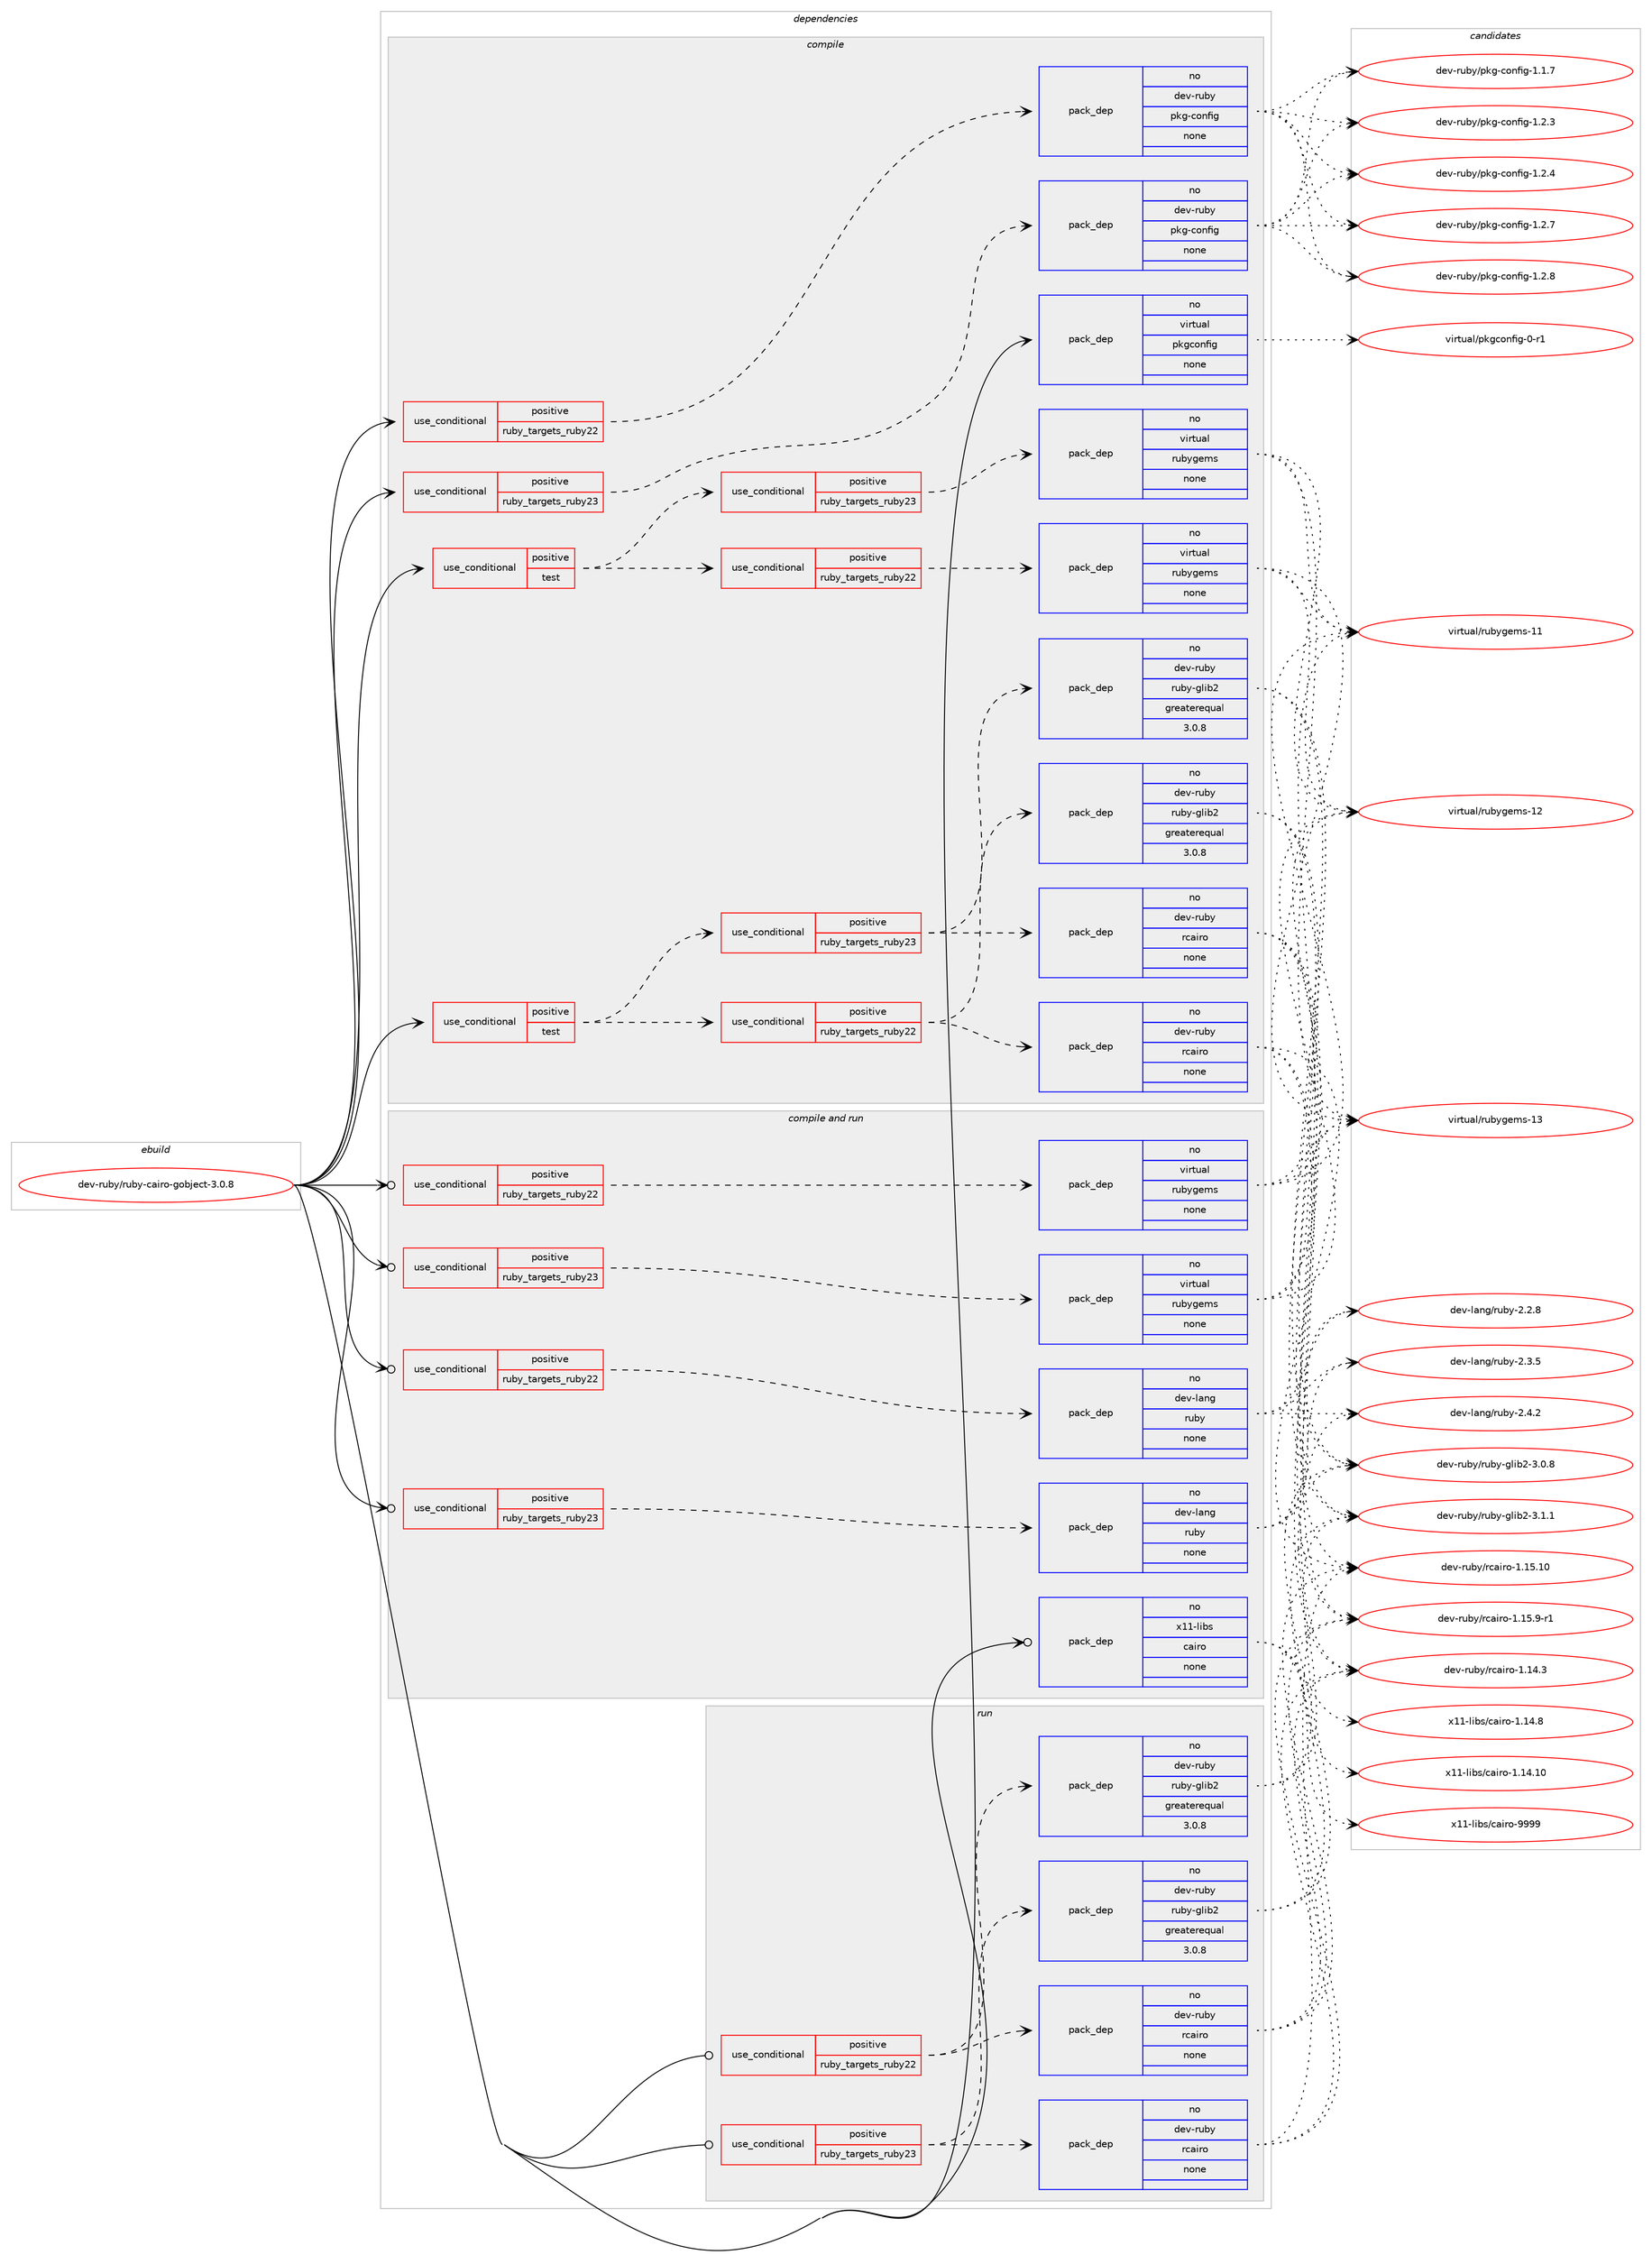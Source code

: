 digraph prolog {

# *************
# Graph options
# *************

newrank=true;
concentrate=true;
compound=true;
graph [rankdir=LR,fontname=Helvetica,fontsize=10,ranksep=1.5];#, ranksep=2.5, nodesep=0.2];
edge  [arrowhead=vee];
node  [fontname=Helvetica,fontsize=10];

# **********
# The ebuild
# **********

subgraph cluster_leftcol {
color=gray;
rank=same;
label=<<i>ebuild</i>>;
id [label="dev-ruby/ruby-cairo-gobject-3.0.8", color=red, width=4, href="../dev-ruby/ruby-cairo-gobject-3.0.8.svg"];
}

# ****************
# The dependencies
# ****************

subgraph cluster_midcol {
color=gray;
label=<<i>dependencies</i>>;
subgraph cluster_compile {
fillcolor="#eeeeee";
style=filled;
label=<<i>compile</i>>;
subgraph cond70487 {
dependency265399 [label=<<TABLE BORDER="0" CELLBORDER="1" CELLSPACING="0" CELLPADDING="4"><TR><TD ROWSPAN="3" CELLPADDING="10">use_conditional</TD></TR><TR><TD>positive</TD></TR><TR><TD>ruby_targets_ruby22</TD></TR></TABLE>>, shape=none, color=red];
subgraph pack190798 {
dependency265400 [label=<<TABLE BORDER="0" CELLBORDER="1" CELLSPACING="0" CELLPADDING="4" WIDTH="220"><TR><TD ROWSPAN="6" CELLPADDING="30">pack_dep</TD></TR><TR><TD WIDTH="110">no</TD></TR><TR><TD>dev-ruby</TD></TR><TR><TD>pkg-config</TD></TR><TR><TD>none</TD></TR><TR><TD></TD></TR></TABLE>>, shape=none, color=blue];
}
dependency265399:e -> dependency265400:w [weight=20,style="dashed",arrowhead="vee"];
}
id:e -> dependency265399:w [weight=20,style="solid",arrowhead="vee"];
subgraph cond70488 {
dependency265401 [label=<<TABLE BORDER="0" CELLBORDER="1" CELLSPACING="0" CELLPADDING="4"><TR><TD ROWSPAN="3" CELLPADDING="10">use_conditional</TD></TR><TR><TD>positive</TD></TR><TR><TD>ruby_targets_ruby23</TD></TR></TABLE>>, shape=none, color=red];
subgraph pack190799 {
dependency265402 [label=<<TABLE BORDER="0" CELLBORDER="1" CELLSPACING="0" CELLPADDING="4" WIDTH="220"><TR><TD ROWSPAN="6" CELLPADDING="30">pack_dep</TD></TR><TR><TD WIDTH="110">no</TD></TR><TR><TD>dev-ruby</TD></TR><TR><TD>pkg-config</TD></TR><TR><TD>none</TD></TR><TR><TD></TD></TR></TABLE>>, shape=none, color=blue];
}
dependency265401:e -> dependency265402:w [weight=20,style="dashed",arrowhead="vee"];
}
id:e -> dependency265401:w [weight=20,style="solid",arrowhead="vee"];
subgraph cond70489 {
dependency265403 [label=<<TABLE BORDER="0" CELLBORDER="1" CELLSPACING="0" CELLPADDING="4"><TR><TD ROWSPAN="3" CELLPADDING="10">use_conditional</TD></TR><TR><TD>positive</TD></TR><TR><TD>test</TD></TR></TABLE>>, shape=none, color=red];
subgraph cond70490 {
dependency265404 [label=<<TABLE BORDER="0" CELLBORDER="1" CELLSPACING="0" CELLPADDING="4"><TR><TD ROWSPAN="3" CELLPADDING="10">use_conditional</TD></TR><TR><TD>positive</TD></TR><TR><TD>ruby_targets_ruby22</TD></TR></TABLE>>, shape=none, color=red];
subgraph pack190800 {
dependency265405 [label=<<TABLE BORDER="0" CELLBORDER="1" CELLSPACING="0" CELLPADDING="4" WIDTH="220"><TR><TD ROWSPAN="6" CELLPADDING="30">pack_dep</TD></TR><TR><TD WIDTH="110">no</TD></TR><TR><TD>dev-ruby</TD></TR><TR><TD>rcairo</TD></TR><TR><TD>none</TD></TR><TR><TD></TD></TR></TABLE>>, shape=none, color=blue];
}
dependency265404:e -> dependency265405:w [weight=20,style="dashed",arrowhead="vee"];
subgraph pack190801 {
dependency265406 [label=<<TABLE BORDER="0" CELLBORDER="1" CELLSPACING="0" CELLPADDING="4" WIDTH="220"><TR><TD ROWSPAN="6" CELLPADDING="30">pack_dep</TD></TR><TR><TD WIDTH="110">no</TD></TR><TR><TD>dev-ruby</TD></TR><TR><TD>ruby-glib2</TD></TR><TR><TD>greaterequal</TD></TR><TR><TD>3.0.8</TD></TR></TABLE>>, shape=none, color=blue];
}
dependency265404:e -> dependency265406:w [weight=20,style="dashed",arrowhead="vee"];
}
dependency265403:e -> dependency265404:w [weight=20,style="dashed",arrowhead="vee"];
subgraph cond70491 {
dependency265407 [label=<<TABLE BORDER="0" CELLBORDER="1" CELLSPACING="0" CELLPADDING="4"><TR><TD ROWSPAN="3" CELLPADDING="10">use_conditional</TD></TR><TR><TD>positive</TD></TR><TR><TD>ruby_targets_ruby23</TD></TR></TABLE>>, shape=none, color=red];
subgraph pack190802 {
dependency265408 [label=<<TABLE BORDER="0" CELLBORDER="1" CELLSPACING="0" CELLPADDING="4" WIDTH="220"><TR><TD ROWSPAN="6" CELLPADDING="30">pack_dep</TD></TR><TR><TD WIDTH="110">no</TD></TR><TR><TD>dev-ruby</TD></TR><TR><TD>rcairo</TD></TR><TR><TD>none</TD></TR><TR><TD></TD></TR></TABLE>>, shape=none, color=blue];
}
dependency265407:e -> dependency265408:w [weight=20,style="dashed",arrowhead="vee"];
subgraph pack190803 {
dependency265409 [label=<<TABLE BORDER="0" CELLBORDER="1" CELLSPACING="0" CELLPADDING="4" WIDTH="220"><TR><TD ROWSPAN="6" CELLPADDING="30">pack_dep</TD></TR><TR><TD WIDTH="110">no</TD></TR><TR><TD>dev-ruby</TD></TR><TR><TD>ruby-glib2</TD></TR><TR><TD>greaterequal</TD></TR><TR><TD>3.0.8</TD></TR></TABLE>>, shape=none, color=blue];
}
dependency265407:e -> dependency265409:w [weight=20,style="dashed",arrowhead="vee"];
}
dependency265403:e -> dependency265407:w [weight=20,style="dashed",arrowhead="vee"];
}
id:e -> dependency265403:w [weight=20,style="solid",arrowhead="vee"];
subgraph cond70492 {
dependency265410 [label=<<TABLE BORDER="0" CELLBORDER="1" CELLSPACING="0" CELLPADDING="4"><TR><TD ROWSPAN="3" CELLPADDING="10">use_conditional</TD></TR><TR><TD>positive</TD></TR><TR><TD>test</TD></TR></TABLE>>, shape=none, color=red];
subgraph cond70493 {
dependency265411 [label=<<TABLE BORDER="0" CELLBORDER="1" CELLSPACING="0" CELLPADDING="4"><TR><TD ROWSPAN="3" CELLPADDING="10">use_conditional</TD></TR><TR><TD>positive</TD></TR><TR><TD>ruby_targets_ruby22</TD></TR></TABLE>>, shape=none, color=red];
subgraph pack190804 {
dependency265412 [label=<<TABLE BORDER="0" CELLBORDER="1" CELLSPACING="0" CELLPADDING="4" WIDTH="220"><TR><TD ROWSPAN="6" CELLPADDING="30">pack_dep</TD></TR><TR><TD WIDTH="110">no</TD></TR><TR><TD>virtual</TD></TR><TR><TD>rubygems</TD></TR><TR><TD>none</TD></TR><TR><TD></TD></TR></TABLE>>, shape=none, color=blue];
}
dependency265411:e -> dependency265412:w [weight=20,style="dashed",arrowhead="vee"];
}
dependency265410:e -> dependency265411:w [weight=20,style="dashed",arrowhead="vee"];
subgraph cond70494 {
dependency265413 [label=<<TABLE BORDER="0" CELLBORDER="1" CELLSPACING="0" CELLPADDING="4"><TR><TD ROWSPAN="3" CELLPADDING="10">use_conditional</TD></TR><TR><TD>positive</TD></TR><TR><TD>ruby_targets_ruby23</TD></TR></TABLE>>, shape=none, color=red];
subgraph pack190805 {
dependency265414 [label=<<TABLE BORDER="0" CELLBORDER="1" CELLSPACING="0" CELLPADDING="4" WIDTH="220"><TR><TD ROWSPAN="6" CELLPADDING="30">pack_dep</TD></TR><TR><TD WIDTH="110">no</TD></TR><TR><TD>virtual</TD></TR><TR><TD>rubygems</TD></TR><TR><TD>none</TD></TR><TR><TD></TD></TR></TABLE>>, shape=none, color=blue];
}
dependency265413:e -> dependency265414:w [weight=20,style="dashed",arrowhead="vee"];
}
dependency265410:e -> dependency265413:w [weight=20,style="dashed",arrowhead="vee"];
}
id:e -> dependency265410:w [weight=20,style="solid",arrowhead="vee"];
subgraph pack190806 {
dependency265415 [label=<<TABLE BORDER="0" CELLBORDER="1" CELLSPACING="0" CELLPADDING="4" WIDTH="220"><TR><TD ROWSPAN="6" CELLPADDING="30">pack_dep</TD></TR><TR><TD WIDTH="110">no</TD></TR><TR><TD>virtual</TD></TR><TR><TD>pkgconfig</TD></TR><TR><TD>none</TD></TR><TR><TD></TD></TR></TABLE>>, shape=none, color=blue];
}
id:e -> dependency265415:w [weight=20,style="solid",arrowhead="vee"];
}
subgraph cluster_compileandrun {
fillcolor="#eeeeee";
style=filled;
label=<<i>compile and run</i>>;
subgraph cond70495 {
dependency265416 [label=<<TABLE BORDER="0" CELLBORDER="1" CELLSPACING="0" CELLPADDING="4"><TR><TD ROWSPAN="3" CELLPADDING="10">use_conditional</TD></TR><TR><TD>positive</TD></TR><TR><TD>ruby_targets_ruby22</TD></TR></TABLE>>, shape=none, color=red];
subgraph pack190807 {
dependency265417 [label=<<TABLE BORDER="0" CELLBORDER="1" CELLSPACING="0" CELLPADDING="4" WIDTH="220"><TR><TD ROWSPAN="6" CELLPADDING="30">pack_dep</TD></TR><TR><TD WIDTH="110">no</TD></TR><TR><TD>dev-lang</TD></TR><TR><TD>ruby</TD></TR><TR><TD>none</TD></TR><TR><TD></TD></TR></TABLE>>, shape=none, color=blue];
}
dependency265416:e -> dependency265417:w [weight=20,style="dashed",arrowhead="vee"];
}
id:e -> dependency265416:w [weight=20,style="solid",arrowhead="odotvee"];
subgraph cond70496 {
dependency265418 [label=<<TABLE BORDER="0" CELLBORDER="1" CELLSPACING="0" CELLPADDING="4"><TR><TD ROWSPAN="3" CELLPADDING="10">use_conditional</TD></TR><TR><TD>positive</TD></TR><TR><TD>ruby_targets_ruby22</TD></TR></TABLE>>, shape=none, color=red];
subgraph pack190808 {
dependency265419 [label=<<TABLE BORDER="0" CELLBORDER="1" CELLSPACING="0" CELLPADDING="4" WIDTH="220"><TR><TD ROWSPAN="6" CELLPADDING="30">pack_dep</TD></TR><TR><TD WIDTH="110">no</TD></TR><TR><TD>virtual</TD></TR><TR><TD>rubygems</TD></TR><TR><TD>none</TD></TR><TR><TD></TD></TR></TABLE>>, shape=none, color=blue];
}
dependency265418:e -> dependency265419:w [weight=20,style="dashed",arrowhead="vee"];
}
id:e -> dependency265418:w [weight=20,style="solid",arrowhead="odotvee"];
subgraph cond70497 {
dependency265420 [label=<<TABLE BORDER="0" CELLBORDER="1" CELLSPACING="0" CELLPADDING="4"><TR><TD ROWSPAN="3" CELLPADDING="10">use_conditional</TD></TR><TR><TD>positive</TD></TR><TR><TD>ruby_targets_ruby23</TD></TR></TABLE>>, shape=none, color=red];
subgraph pack190809 {
dependency265421 [label=<<TABLE BORDER="0" CELLBORDER="1" CELLSPACING="0" CELLPADDING="4" WIDTH="220"><TR><TD ROWSPAN="6" CELLPADDING="30">pack_dep</TD></TR><TR><TD WIDTH="110">no</TD></TR><TR><TD>dev-lang</TD></TR><TR><TD>ruby</TD></TR><TR><TD>none</TD></TR><TR><TD></TD></TR></TABLE>>, shape=none, color=blue];
}
dependency265420:e -> dependency265421:w [weight=20,style="dashed",arrowhead="vee"];
}
id:e -> dependency265420:w [weight=20,style="solid",arrowhead="odotvee"];
subgraph cond70498 {
dependency265422 [label=<<TABLE BORDER="0" CELLBORDER="1" CELLSPACING="0" CELLPADDING="4"><TR><TD ROWSPAN="3" CELLPADDING="10">use_conditional</TD></TR><TR><TD>positive</TD></TR><TR><TD>ruby_targets_ruby23</TD></TR></TABLE>>, shape=none, color=red];
subgraph pack190810 {
dependency265423 [label=<<TABLE BORDER="0" CELLBORDER="1" CELLSPACING="0" CELLPADDING="4" WIDTH="220"><TR><TD ROWSPAN="6" CELLPADDING="30">pack_dep</TD></TR><TR><TD WIDTH="110">no</TD></TR><TR><TD>virtual</TD></TR><TR><TD>rubygems</TD></TR><TR><TD>none</TD></TR><TR><TD></TD></TR></TABLE>>, shape=none, color=blue];
}
dependency265422:e -> dependency265423:w [weight=20,style="dashed",arrowhead="vee"];
}
id:e -> dependency265422:w [weight=20,style="solid",arrowhead="odotvee"];
subgraph pack190811 {
dependency265424 [label=<<TABLE BORDER="0" CELLBORDER="1" CELLSPACING="0" CELLPADDING="4" WIDTH="220"><TR><TD ROWSPAN="6" CELLPADDING="30">pack_dep</TD></TR><TR><TD WIDTH="110">no</TD></TR><TR><TD>x11-libs</TD></TR><TR><TD>cairo</TD></TR><TR><TD>none</TD></TR><TR><TD></TD></TR></TABLE>>, shape=none, color=blue];
}
id:e -> dependency265424:w [weight=20,style="solid",arrowhead="odotvee"];
}
subgraph cluster_run {
fillcolor="#eeeeee";
style=filled;
label=<<i>run</i>>;
subgraph cond70499 {
dependency265425 [label=<<TABLE BORDER="0" CELLBORDER="1" CELLSPACING="0" CELLPADDING="4"><TR><TD ROWSPAN="3" CELLPADDING="10">use_conditional</TD></TR><TR><TD>positive</TD></TR><TR><TD>ruby_targets_ruby22</TD></TR></TABLE>>, shape=none, color=red];
subgraph pack190812 {
dependency265426 [label=<<TABLE BORDER="0" CELLBORDER="1" CELLSPACING="0" CELLPADDING="4" WIDTH="220"><TR><TD ROWSPAN="6" CELLPADDING="30">pack_dep</TD></TR><TR><TD WIDTH="110">no</TD></TR><TR><TD>dev-ruby</TD></TR><TR><TD>rcairo</TD></TR><TR><TD>none</TD></TR><TR><TD></TD></TR></TABLE>>, shape=none, color=blue];
}
dependency265425:e -> dependency265426:w [weight=20,style="dashed",arrowhead="vee"];
subgraph pack190813 {
dependency265427 [label=<<TABLE BORDER="0" CELLBORDER="1" CELLSPACING="0" CELLPADDING="4" WIDTH="220"><TR><TD ROWSPAN="6" CELLPADDING="30">pack_dep</TD></TR><TR><TD WIDTH="110">no</TD></TR><TR><TD>dev-ruby</TD></TR><TR><TD>ruby-glib2</TD></TR><TR><TD>greaterequal</TD></TR><TR><TD>3.0.8</TD></TR></TABLE>>, shape=none, color=blue];
}
dependency265425:e -> dependency265427:w [weight=20,style="dashed",arrowhead="vee"];
}
id:e -> dependency265425:w [weight=20,style="solid",arrowhead="odot"];
subgraph cond70500 {
dependency265428 [label=<<TABLE BORDER="0" CELLBORDER="1" CELLSPACING="0" CELLPADDING="4"><TR><TD ROWSPAN="3" CELLPADDING="10">use_conditional</TD></TR><TR><TD>positive</TD></TR><TR><TD>ruby_targets_ruby23</TD></TR></TABLE>>, shape=none, color=red];
subgraph pack190814 {
dependency265429 [label=<<TABLE BORDER="0" CELLBORDER="1" CELLSPACING="0" CELLPADDING="4" WIDTH="220"><TR><TD ROWSPAN="6" CELLPADDING="30">pack_dep</TD></TR><TR><TD WIDTH="110">no</TD></TR><TR><TD>dev-ruby</TD></TR><TR><TD>rcairo</TD></TR><TR><TD>none</TD></TR><TR><TD></TD></TR></TABLE>>, shape=none, color=blue];
}
dependency265428:e -> dependency265429:w [weight=20,style="dashed",arrowhead="vee"];
subgraph pack190815 {
dependency265430 [label=<<TABLE BORDER="0" CELLBORDER="1" CELLSPACING="0" CELLPADDING="4" WIDTH="220"><TR><TD ROWSPAN="6" CELLPADDING="30">pack_dep</TD></TR><TR><TD WIDTH="110">no</TD></TR><TR><TD>dev-ruby</TD></TR><TR><TD>ruby-glib2</TD></TR><TR><TD>greaterequal</TD></TR><TR><TD>3.0.8</TD></TR></TABLE>>, shape=none, color=blue];
}
dependency265428:e -> dependency265430:w [weight=20,style="dashed",arrowhead="vee"];
}
id:e -> dependency265428:w [weight=20,style="solid",arrowhead="odot"];
}
}

# **************
# The candidates
# **************

subgraph cluster_choices {
rank=same;
color=gray;
label=<<i>candidates</i>>;

subgraph choice190798 {
color=black;
nodesep=1;
choice1001011184511411798121471121071034599111110102105103454946494655 [label="dev-ruby/pkg-config-1.1.7", color=red, width=4,href="../dev-ruby/pkg-config-1.1.7.svg"];
choice1001011184511411798121471121071034599111110102105103454946504651 [label="dev-ruby/pkg-config-1.2.3", color=red, width=4,href="../dev-ruby/pkg-config-1.2.3.svg"];
choice1001011184511411798121471121071034599111110102105103454946504652 [label="dev-ruby/pkg-config-1.2.4", color=red, width=4,href="../dev-ruby/pkg-config-1.2.4.svg"];
choice1001011184511411798121471121071034599111110102105103454946504655 [label="dev-ruby/pkg-config-1.2.7", color=red, width=4,href="../dev-ruby/pkg-config-1.2.7.svg"];
choice1001011184511411798121471121071034599111110102105103454946504656 [label="dev-ruby/pkg-config-1.2.8", color=red, width=4,href="../dev-ruby/pkg-config-1.2.8.svg"];
dependency265400:e -> choice1001011184511411798121471121071034599111110102105103454946494655:w [style=dotted,weight="100"];
dependency265400:e -> choice1001011184511411798121471121071034599111110102105103454946504651:w [style=dotted,weight="100"];
dependency265400:e -> choice1001011184511411798121471121071034599111110102105103454946504652:w [style=dotted,weight="100"];
dependency265400:e -> choice1001011184511411798121471121071034599111110102105103454946504655:w [style=dotted,weight="100"];
dependency265400:e -> choice1001011184511411798121471121071034599111110102105103454946504656:w [style=dotted,weight="100"];
}
subgraph choice190799 {
color=black;
nodesep=1;
choice1001011184511411798121471121071034599111110102105103454946494655 [label="dev-ruby/pkg-config-1.1.7", color=red, width=4,href="../dev-ruby/pkg-config-1.1.7.svg"];
choice1001011184511411798121471121071034599111110102105103454946504651 [label="dev-ruby/pkg-config-1.2.3", color=red, width=4,href="../dev-ruby/pkg-config-1.2.3.svg"];
choice1001011184511411798121471121071034599111110102105103454946504652 [label="dev-ruby/pkg-config-1.2.4", color=red, width=4,href="../dev-ruby/pkg-config-1.2.4.svg"];
choice1001011184511411798121471121071034599111110102105103454946504655 [label="dev-ruby/pkg-config-1.2.7", color=red, width=4,href="../dev-ruby/pkg-config-1.2.7.svg"];
choice1001011184511411798121471121071034599111110102105103454946504656 [label="dev-ruby/pkg-config-1.2.8", color=red, width=4,href="../dev-ruby/pkg-config-1.2.8.svg"];
dependency265402:e -> choice1001011184511411798121471121071034599111110102105103454946494655:w [style=dotted,weight="100"];
dependency265402:e -> choice1001011184511411798121471121071034599111110102105103454946504651:w [style=dotted,weight="100"];
dependency265402:e -> choice1001011184511411798121471121071034599111110102105103454946504652:w [style=dotted,weight="100"];
dependency265402:e -> choice1001011184511411798121471121071034599111110102105103454946504655:w [style=dotted,weight="100"];
dependency265402:e -> choice1001011184511411798121471121071034599111110102105103454946504656:w [style=dotted,weight="100"];
}
subgraph choice190800 {
color=black;
nodesep=1;
choice100101118451141179812147114999710511411145494649524651 [label="dev-ruby/rcairo-1.14.3", color=red, width=4,href="../dev-ruby/rcairo-1.14.3.svg"];
choice10010111845114117981214711499971051141114549464953464948 [label="dev-ruby/rcairo-1.15.10", color=red, width=4,href="../dev-ruby/rcairo-1.15.10.svg"];
choice1001011184511411798121471149997105114111454946495346574511449 [label="dev-ruby/rcairo-1.15.9-r1", color=red, width=4,href="../dev-ruby/rcairo-1.15.9-r1.svg"];
dependency265405:e -> choice100101118451141179812147114999710511411145494649524651:w [style=dotted,weight="100"];
dependency265405:e -> choice10010111845114117981214711499971051141114549464953464948:w [style=dotted,weight="100"];
dependency265405:e -> choice1001011184511411798121471149997105114111454946495346574511449:w [style=dotted,weight="100"];
}
subgraph choice190801 {
color=black;
nodesep=1;
choice10010111845114117981214711411798121451031081059850455146484656 [label="dev-ruby/ruby-glib2-3.0.8", color=red, width=4,href="../dev-ruby/ruby-glib2-3.0.8.svg"];
choice10010111845114117981214711411798121451031081059850455146494649 [label="dev-ruby/ruby-glib2-3.1.1", color=red, width=4,href="../dev-ruby/ruby-glib2-3.1.1.svg"];
dependency265406:e -> choice10010111845114117981214711411798121451031081059850455146484656:w [style=dotted,weight="100"];
dependency265406:e -> choice10010111845114117981214711411798121451031081059850455146494649:w [style=dotted,weight="100"];
}
subgraph choice190802 {
color=black;
nodesep=1;
choice100101118451141179812147114999710511411145494649524651 [label="dev-ruby/rcairo-1.14.3", color=red, width=4,href="../dev-ruby/rcairo-1.14.3.svg"];
choice10010111845114117981214711499971051141114549464953464948 [label="dev-ruby/rcairo-1.15.10", color=red, width=4,href="../dev-ruby/rcairo-1.15.10.svg"];
choice1001011184511411798121471149997105114111454946495346574511449 [label="dev-ruby/rcairo-1.15.9-r1", color=red, width=4,href="../dev-ruby/rcairo-1.15.9-r1.svg"];
dependency265408:e -> choice100101118451141179812147114999710511411145494649524651:w [style=dotted,weight="100"];
dependency265408:e -> choice10010111845114117981214711499971051141114549464953464948:w [style=dotted,weight="100"];
dependency265408:e -> choice1001011184511411798121471149997105114111454946495346574511449:w [style=dotted,weight="100"];
}
subgraph choice190803 {
color=black;
nodesep=1;
choice10010111845114117981214711411798121451031081059850455146484656 [label="dev-ruby/ruby-glib2-3.0.8", color=red, width=4,href="../dev-ruby/ruby-glib2-3.0.8.svg"];
choice10010111845114117981214711411798121451031081059850455146494649 [label="dev-ruby/ruby-glib2-3.1.1", color=red, width=4,href="../dev-ruby/ruby-glib2-3.1.1.svg"];
dependency265409:e -> choice10010111845114117981214711411798121451031081059850455146484656:w [style=dotted,weight="100"];
dependency265409:e -> choice10010111845114117981214711411798121451031081059850455146494649:w [style=dotted,weight="100"];
}
subgraph choice190804 {
color=black;
nodesep=1;
choice118105114116117971084711411798121103101109115454949 [label="virtual/rubygems-11", color=red, width=4,href="../virtual/rubygems-11.svg"];
choice118105114116117971084711411798121103101109115454950 [label="virtual/rubygems-12", color=red, width=4,href="../virtual/rubygems-12.svg"];
choice118105114116117971084711411798121103101109115454951 [label="virtual/rubygems-13", color=red, width=4,href="../virtual/rubygems-13.svg"];
dependency265412:e -> choice118105114116117971084711411798121103101109115454949:w [style=dotted,weight="100"];
dependency265412:e -> choice118105114116117971084711411798121103101109115454950:w [style=dotted,weight="100"];
dependency265412:e -> choice118105114116117971084711411798121103101109115454951:w [style=dotted,weight="100"];
}
subgraph choice190805 {
color=black;
nodesep=1;
choice118105114116117971084711411798121103101109115454949 [label="virtual/rubygems-11", color=red, width=4,href="../virtual/rubygems-11.svg"];
choice118105114116117971084711411798121103101109115454950 [label="virtual/rubygems-12", color=red, width=4,href="../virtual/rubygems-12.svg"];
choice118105114116117971084711411798121103101109115454951 [label="virtual/rubygems-13", color=red, width=4,href="../virtual/rubygems-13.svg"];
dependency265414:e -> choice118105114116117971084711411798121103101109115454949:w [style=dotted,weight="100"];
dependency265414:e -> choice118105114116117971084711411798121103101109115454950:w [style=dotted,weight="100"];
dependency265414:e -> choice118105114116117971084711411798121103101109115454951:w [style=dotted,weight="100"];
}
subgraph choice190806 {
color=black;
nodesep=1;
choice11810511411611797108471121071039911111010210510345484511449 [label="virtual/pkgconfig-0-r1", color=red, width=4,href="../virtual/pkgconfig-0-r1.svg"];
dependency265415:e -> choice11810511411611797108471121071039911111010210510345484511449:w [style=dotted,weight="100"];
}
subgraph choice190807 {
color=black;
nodesep=1;
choice10010111845108971101034711411798121455046504656 [label="dev-lang/ruby-2.2.8", color=red, width=4,href="../dev-lang/ruby-2.2.8.svg"];
choice10010111845108971101034711411798121455046514653 [label="dev-lang/ruby-2.3.5", color=red, width=4,href="../dev-lang/ruby-2.3.5.svg"];
choice10010111845108971101034711411798121455046524650 [label="dev-lang/ruby-2.4.2", color=red, width=4,href="../dev-lang/ruby-2.4.2.svg"];
dependency265417:e -> choice10010111845108971101034711411798121455046504656:w [style=dotted,weight="100"];
dependency265417:e -> choice10010111845108971101034711411798121455046514653:w [style=dotted,weight="100"];
dependency265417:e -> choice10010111845108971101034711411798121455046524650:w [style=dotted,weight="100"];
}
subgraph choice190808 {
color=black;
nodesep=1;
choice118105114116117971084711411798121103101109115454949 [label="virtual/rubygems-11", color=red, width=4,href="../virtual/rubygems-11.svg"];
choice118105114116117971084711411798121103101109115454950 [label="virtual/rubygems-12", color=red, width=4,href="../virtual/rubygems-12.svg"];
choice118105114116117971084711411798121103101109115454951 [label="virtual/rubygems-13", color=red, width=4,href="../virtual/rubygems-13.svg"];
dependency265419:e -> choice118105114116117971084711411798121103101109115454949:w [style=dotted,weight="100"];
dependency265419:e -> choice118105114116117971084711411798121103101109115454950:w [style=dotted,weight="100"];
dependency265419:e -> choice118105114116117971084711411798121103101109115454951:w [style=dotted,weight="100"];
}
subgraph choice190809 {
color=black;
nodesep=1;
choice10010111845108971101034711411798121455046504656 [label="dev-lang/ruby-2.2.8", color=red, width=4,href="../dev-lang/ruby-2.2.8.svg"];
choice10010111845108971101034711411798121455046514653 [label="dev-lang/ruby-2.3.5", color=red, width=4,href="../dev-lang/ruby-2.3.5.svg"];
choice10010111845108971101034711411798121455046524650 [label="dev-lang/ruby-2.4.2", color=red, width=4,href="../dev-lang/ruby-2.4.2.svg"];
dependency265421:e -> choice10010111845108971101034711411798121455046504656:w [style=dotted,weight="100"];
dependency265421:e -> choice10010111845108971101034711411798121455046514653:w [style=dotted,weight="100"];
dependency265421:e -> choice10010111845108971101034711411798121455046524650:w [style=dotted,weight="100"];
}
subgraph choice190810 {
color=black;
nodesep=1;
choice118105114116117971084711411798121103101109115454949 [label="virtual/rubygems-11", color=red, width=4,href="../virtual/rubygems-11.svg"];
choice118105114116117971084711411798121103101109115454950 [label="virtual/rubygems-12", color=red, width=4,href="../virtual/rubygems-12.svg"];
choice118105114116117971084711411798121103101109115454951 [label="virtual/rubygems-13", color=red, width=4,href="../virtual/rubygems-13.svg"];
dependency265423:e -> choice118105114116117971084711411798121103101109115454949:w [style=dotted,weight="100"];
dependency265423:e -> choice118105114116117971084711411798121103101109115454950:w [style=dotted,weight="100"];
dependency265423:e -> choice118105114116117971084711411798121103101109115454951:w [style=dotted,weight="100"];
}
subgraph choice190811 {
color=black;
nodesep=1;
choice120494945108105981154799971051141114549464952464948 [label="x11-libs/cairo-1.14.10", color=red, width=4,href="../x11-libs/cairo-1.14.10.svg"];
choice1204949451081059811547999710511411145494649524656 [label="x11-libs/cairo-1.14.8", color=red, width=4,href="../x11-libs/cairo-1.14.8.svg"];
choice120494945108105981154799971051141114557575757 [label="x11-libs/cairo-9999", color=red, width=4,href="../x11-libs/cairo-9999.svg"];
dependency265424:e -> choice120494945108105981154799971051141114549464952464948:w [style=dotted,weight="100"];
dependency265424:e -> choice1204949451081059811547999710511411145494649524656:w [style=dotted,weight="100"];
dependency265424:e -> choice120494945108105981154799971051141114557575757:w [style=dotted,weight="100"];
}
subgraph choice190812 {
color=black;
nodesep=1;
choice100101118451141179812147114999710511411145494649524651 [label="dev-ruby/rcairo-1.14.3", color=red, width=4,href="../dev-ruby/rcairo-1.14.3.svg"];
choice10010111845114117981214711499971051141114549464953464948 [label="dev-ruby/rcairo-1.15.10", color=red, width=4,href="../dev-ruby/rcairo-1.15.10.svg"];
choice1001011184511411798121471149997105114111454946495346574511449 [label="dev-ruby/rcairo-1.15.9-r1", color=red, width=4,href="../dev-ruby/rcairo-1.15.9-r1.svg"];
dependency265426:e -> choice100101118451141179812147114999710511411145494649524651:w [style=dotted,weight="100"];
dependency265426:e -> choice10010111845114117981214711499971051141114549464953464948:w [style=dotted,weight="100"];
dependency265426:e -> choice1001011184511411798121471149997105114111454946495346574511449:w [style=dotted,weight="100"];
}
subgraph choice190813 {
color=black;
nodesep=1;
choice10010111845114117981214711411798121451031081059850455146484656 [label="dev-ruby/ruby-glib2-3.0.8", color=red, width=4,href="../dev-ruby/ruby-glib2-3.0.8.svg"];
choice10010111845114117981214711411798121451031081059850455146494649 [label="dev-ruby/ruby-glib2-3.1.1", color=red, width=4,href="../dev-ruby/ruby-glib2-3.1.1.svg"];
dependency265427:e -> choice10010111845114117981214711411798121451031081059850455146484656:w [style=dotted,weight="100"];
dependency265427:e -> choice10010111845114117981214711411798121451031081059850455146494649:w [style=dotted,weight="100"];
}
subgraph choice190814 {
color=black;
nodesep=1;
choice100101118451141179812147114999710511411145494649524651 [label="dev-ruby/rcairo-1.14.3", color=red, width=4,href="../dev-ruby/rcairo-1.14.3.svg"];
choice10010111845114117981214711499971051141114549464953464948 [label="dev-ruby/rcairo-1.15.10", color=red, width=4,href="../dev-ruby/rcairo-1.15.10.svg"];
choice1001011184511411798121471149997105114111454946495346574511449 [label="dev-ruby/rcairo-1.15.9-r1", color=red, width=4,href="../dev-ruby/rcairo-1.15.9-r1.svg"];
dependency265429:e -> choice100101118451141179812147114999710511411145494649524651:w [style=dotted,weight="100"];
dependency265429:e -> choice10010111845114117981214711499971051141114549464953464948:w [style=dotted,weight="100"];
dependency265429:e -> choice1001011184511411798121471149997105114111454946495346574511449:w [style=dotted,weight="100"];
}
subgraph choice190815 {
color=black;
nodesep=1;
choice10010111845114117981214711411798121451031081059850455146484656 [label="dev-ruby/ruby-glib2-3.0.8", color=red, width=4,href="../dev-ruby/ruby-glib2-3.0.8.svg"];
choice10010111845114117981214711411798121451031081059850455146494649 [label="dev-ruby/ruby-glib2-3.1.1", color=red, width=4,href="../dev-ruby/ruby-glib2-3.1.1.svg"];
dependency265430:e -> choice10010111845114117981214711411798121451031081059850455146484656:w [style=dotted,weight="100"];
dependency265430:e -> choice10010111845114117981214711411798121451031081059850455146494649:w [style=dotted,weight="100"];
}
}

}
